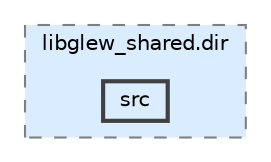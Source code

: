 digraph "build/vendor/glew-cmake/CMakeFiles/libglew_shared.dir/src"
{
 // LATEX_PDF_SIZE
  bgcolor="transparent";
  edge [fontname=Helvetica,fontsize=10,labelfontname=Helvetica,labelfontsize=10];
  node [fontname=Helvetica,fontsize=10,shape=box,height=0.2,width=0.4];
  compound=true
  subgraph clusterdir_1522262635366380668d08535af44818 {
    graph [ bgcolor="#daedff", pencolor="grey50", label="libglew_shared.dir", fontname=Helvetica,fontsize=10 style="filled,dashed", URL="dir_1522262635366380668d08535af44818.html",tooltip=""]
  dir_356f034c765526f594851d8a10b21532 [label="src", fillcolor="#daedff", color="grey25", style="filled,bold", URL="dir_356f034c765526f594851d8a10b21532.html",tooltip=""];
  }
}
